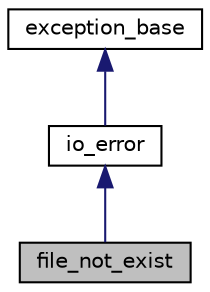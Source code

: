 digraph G
{
  edge [fontname="Helvetica",fontsize="10",labelfontname="Helvetica",labelfontsize="10"];
  node [fontname="Helvetica",fontsize="10",shape=record];
  Node1 [label="file_not_exist",height=0.2,width=0.4,color="black", fillcolor="grey75", style="filled" fontcolor="black"];
  Node2 -> Node1 [dir="back",color="midnightblue",fontsize="10",style="solid",fontname="Helvetica"];
  Node2 [label="io_error",height=0.2,width=0.4,color="black", fillcolor="white", style="filled",URL="$structio__error.html",tooltip="struct defining the base of the IO errors"];
  Node3 -> Node2 [dir="back",color="midnightblue",fontsize="10",style="solid",fontname="Helvetica"];
  Node3 [label="exception_base",height=0.2,width=0.4,color="black", fillcolor="white", style="filled",URL="$structexception__base.html",tooltip="struct defining the base of the exception"];
}
